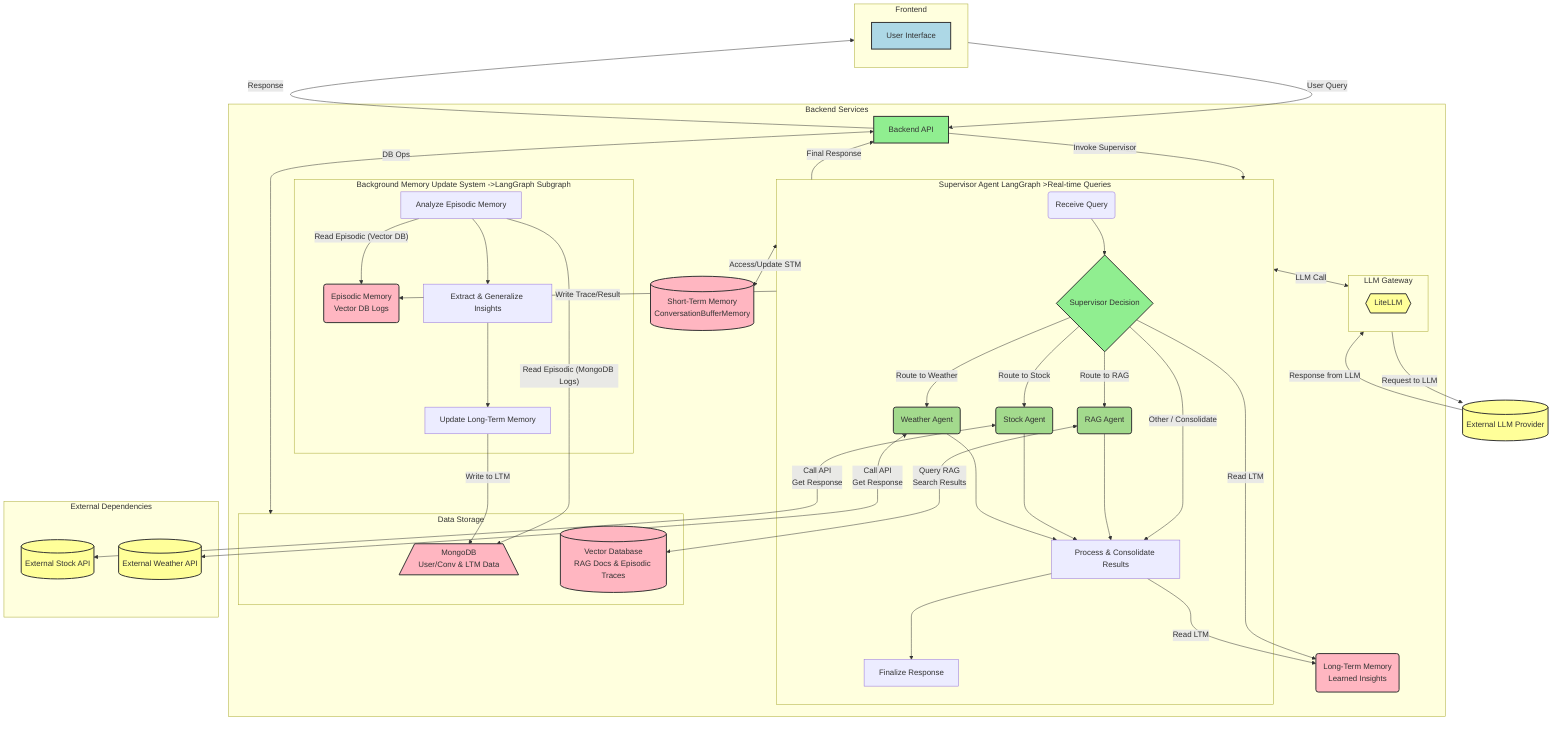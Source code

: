 %% title: Revised Phase 4 Architecture Diagram: RAG, Vector DB, and Comprehensive Memory
%% Mermaid initialization for styling
%%{
  init: {
    'theme': 'base', %% Starting from a base theme for customization
    'themeVariables': {
      'fontFamily': 'Arial, sans-serif', %% Using a common, readable font
      'fontSize': '16px',             %% Slightly larger font size
      'primaryColor': '#ADD8E6',       %% Light Blue (UI)
      'secondaryColor': '#90EE90',      %% Light Green (Backend/Supervisor)
      'tertiaryColor': '#A3DA8D',       %% Medium Green (Specialized Agent)
      'quaternaryColor': '#FFB6C1',     %% Light Red/Pink (Database/Memory/Resources)
      'lineColor': '#555',              %% Darker lines for clarity
      'nodeBorder': '#333',             %% Darker node borders
      'primaryTextColor': '#333',       %% Dark text for readability
      'clusterBorder': '#BBB',          %% Lighter border for subgraphs
      'clusterBkg': '#F9f9f9'           %% Light background for subgraphs
    },
    'flowchart': {
      'curve': 'basis' %% Use 'basis' or 'linear' for curved lines
    },
    'look': 'handDrawn' %% Request hand-drawn look - support is renderer-dependent
  }
}%%
flowchart TD

    %% Define Custom Styles
    classDef uiStyle fill:#ADD8E6,stroke:#333,stroke-width:2px;
    %% Backend and Supervisor color
    classDef backendStyle fill:#90EE90,stroke:#333,stroke-width:2px;
    %% Specialized Agent color
    classDef agentStyle fill:#A3DA8D,stroke:#333,stroke-width:2px;
    classDef dbStyle fill:#FFB6C1,stroke:#333,stroke-width:2px;
    classDef externalStyle fill:#FFFF99,stroke:#333,stroke-width:2px;
    %% Tools/Resources color
    classDef resourceStyle fill:#FFB6C1,stroke:#333,stroke-width:2px;
    %% Memory components color (can share with DB color)
    classDef memoryStyle fill:#FFB6C1,stroke:#333,stroke-width:2px;

    %% Define Nodes and Subgraphs with IDs and Titles

    subgraph FE[Frontend]
        direction TB
        UI[User Interface]:::uiStyle
    end

    %% Backend Services contains the core application logic and agent system
    subgraph BS[Backend Services]
        direction TB
        BackendAPI[Backend API]:::backendStyle

        %% Main LangGraph orchestrated by the Supervisor for real-time queries
        subgraph SupervisorGraph[Supervisor Agent LangGraph >Real-time Queries]
            direction TB
            Input(Receive Query)
            %% Supervisor Node decides routing
            SupervisorNode{Supervisor Decision}:::backendStyle
            %% RAG Specialized Agent Node (Moved to left)
            RAGAgentNode(RAG Agent):::agentStyle
            %% Stock Specialized Agent Node
            StockAgentNode(Stock Agent):::agentStyle
            %% Weather Specialized Agent Node
            WeatherAgentNode(Weather Agent):::agentStyle
            
            %% Node to process and consolidate results from specialized agents
            ProcessResults[Process & Consolidate Results]
            %% Node to finalize the response before sending back
            FinalizeResponse[Finalize Response]

            %% --- Internal LangGraph Flow ---
            Input --> SupervisorNode;

            %% Supervisor routes to Specialized Agents (RAG, Stock, or Weather)
            SupervisorNode -- "Route to RAG" --> RAGAgentNode;
            SupervisorNode -- "Route to Stock" --> StockAgentNode;
            SupervisorNode -- "Route to Weather" --> WeatherAgentNode;
            %% Simplified: Supervisor can also finalize directly for simple queries or after receiving results
            SupervisorNode -- "Other / Consolidate" --> ProcessResults;

            %% Specialized Agent tasks lead to result processing
            RAGAgentNode --> ProcessResults;
            StockAgentNode --> ProcessResults;
            WeatherAgentNode --> ProcessResults;

            %% Final step after processing results
            ProcessResults --> FinalizeResponse;
        end
            %% --- Interaction with Memory within the Real-time Graph ---
            %% Access to Short-Term Memory by the Supervisor Graph
            SupervisorGraph <-- "Access/Update STM" --> STM[(Short-Term Memory<br>ConversationBufferMemory)]:::memoryStyle;
            %% Specialized Agents / Processing Node write to Episodic Memory (Vector DB)
            %% Link to Vector DB component
            SupervisorGraph -->|"Write Trace/Result"| EpisodicMemory(Episodic Memory<br>Vector DB Logs):::memoryStyle; 
            %% Supervisor or Specialized Agents read from Long-Term Memory
            %% Link to LTM component
            SupervisorNode -->|"Read LTM"| LongTermMemory(Long-Term Memory<br>Learned Insights):::memoryStyle; 
            %% Processing might also read LTM
            ProcessResults -->|"Read LTM"| LongTermMemory; 



        %% LLM Gateway for abstracting LLM calls
        subgraph LG[LLM Gateway]
            direction TB
            %% LiteLLM component
            LiteLLMGateway{{LiteLLM}}:::externalStyle
        end

        %% Data Storage for user and conversation data, and Vector DB
        subgraph DS[Data Storage]
             direction TB
             %% User and Conversation History Data in MongoDB (also potentially stores LTM)
             MongoDB[/MongoDB<br>User/Conv & LTM Data\]:::dbStyle
             %% Vector Database for RAG documents and Episodic Memory traces
             VectorDB[(Vector Database<br>RAG Docs & Episodic Traces)]:::dbStyle
        end

        %% Background process for updating Long-Term Memory
        subgraph BackgroundUpdater[Background Memory Update System ->LangGraph Subgraph]
            direction TB
            %% Node to periodically analyze Episodic Memory
            AnalyzeEpisodicMemory[Analyze Episodic Memory]
            %% Node to extract and generalize insights
            ExtractInsights[Extract & Generalize Insights]
            %% Node to update Long-Term Memory
            UpdateLongTermMemory[Update Long-Term Memory]

            %% --- Internal Background Flow ---
            AnalyzeEpisodicMemory --> ExtractInsights;
            ExtractInsights --> UpdateLongTermMemory;

            %% --- Interaction with Memory from Background ---
            %% Reads from Episodic Memory (Vector DB and MongoDB logs)
            AnalyzeEpisodicMemory -->|"Read Episodic (Vector DB)"| EpisodicMemory;
             %% Assuming detailed logs are in MongoDB
            AnalyzeEpisodicMemory -->|"Read Episodic (MongoDB Logs)"| MongoDB;

            %% Writes to Long-Term Memory store
            %% Assuming LTM is primarily in MongoDB or linked from it
            UpdateLongTermMemory -->|"Write to LTM"| MongoDB; 
        end
    end

    %% External APIs and services
    subgraph ED[External Dependencies]
        direction TB

        %% Stock API used by the Stock Agent
        StockAPI[(External Stock API)]:::externalStyle
        %% Weather API used by the Weather Agent
        WeatherAPI[(External Weather API)]:::externalStyle
        %% Potential other external tools used by RAG Agent (e.g., web search)
        %% OtherExternalTools((Other RAG Tools)):::externalStyle
    end

    %% External LLM Provider used by the Gateway
    ExternalLLM[(External LLM Provider)]:::externalStyle
    %% --- Flow between Subgraphs/External Dependencies ---

    %% Frontend sends queries to Backend API
    FE -- "User Query" --> BackendAPI;
    %% Backend API sends response back to Frontend
    BackendAPI -- "Response" --> FE;

    %% Backend API invokes the Supervisor LangGraph
    %% Connecting to the graph subgraph
    BackendAPI -- "Invoke Supervisor" --> SupervisorGraph; 

    %% LLM interactions (via Gateway) used by the Supervisor Graph
    %% Connecting from the graph subgraph as a whole for simplicity
    SupervisorGraph <-- "LLM Call" --> LG; 
    LG -- "Request to LLM" --> ExternalLLM;
    ExternalLLM -- "Response from LLM" --> LG;


    %% Specialized Agents interact with their tools/databases using bidirectional edges
    %% New: RAG Agent interacts with the Vector Database (Episodic Memory store)
    RAGAgentNode <-- "Query RAG<br>Search Results" --> VectorDB;
    %% Stock Agent interacts with the external Stock API
    StockAgentNode <-- "Call API<br>Get Response" --> StockAPI;
    %% Weather Agent interacts with the external Weather API
    WeatherAgentNode <-- "Call API<br>Get Response" --> WeatherAPI;
    %% RAG Agent might use other external tools (like web search)
    %% RAGAgentNode -- "Uses" --> OtherExternalTools;


    %% Backend API interacts with Data Storage (for user/conv data and LTM if stored there)
    %% Bidirectional for read/write

    BackendAPI <-- "DB Ops" --> DS; 

    %% Final response path from Supervisor LangGraph back to Backend API
    %% Connecting from the graph subgraph

    SupervisorGraph -- "Final Response" --> BackendAPI; 

    %% Apply curved lines using 'basis' interpolation for smooth flow
    linkStyle default interpolate basis;